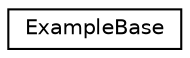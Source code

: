 digraph G
{
  edge [fontname="Helvetica",fontsize="10",labelfontname="Helvetica",labelfontsize="10"];
  node [fontname="Helvetica",fontsize="10",shape=record];
  rankdir="LR";
  Node1 [label="ExampleBase",height=0.2,width=0.4,color="black", fillcolor="white", style="filled",URL="$struct_example_base.html"];
}
